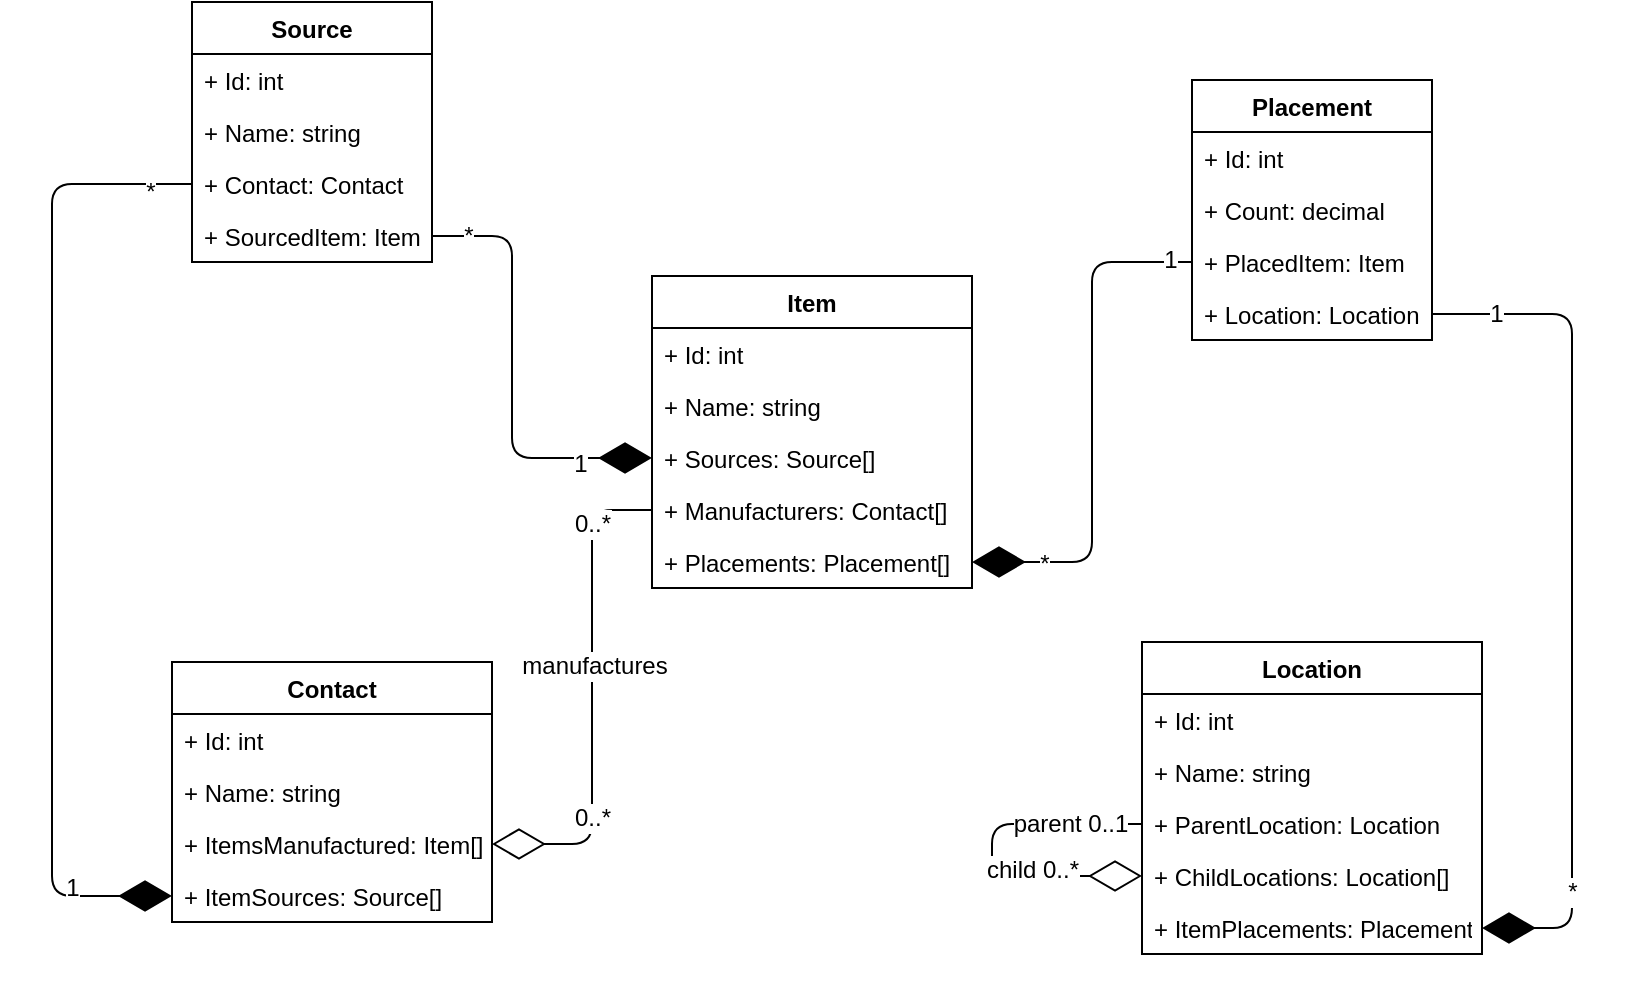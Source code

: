 <mxfile version="10.6.6" type="device"><diagram id="dRmCOfF7TgNyyGv7JTQg" name="Page-1"><mxGraphModel dx="913" dy="523" grid="1" gridSize="10" guides="1" tooltips="1" connect="1" arrows="1" fold="1" page="1" pageScale="1" pageWidth="827" pageHeight="1169" math="0" shadow="0"><root><mxCell id="0"/><mxCell id="1" parent="0"/><mxCell id="zsR_2uhxgcFaqLZp93k7-149" value="Contact" style="swimlane;fontStyle=1;align=center;verticalAlign=top;childLayout=stackLayout;horizontal=1;startSize=26;horizontalStack=0;resizeParent=1;resizeParentMax=0;resizeLast=0;collapsible=1;marginBottom=0;" vertex="1" parent="1"><mxGeometry x="90" y="381" width="160" height="130" as="geometry"/></mxCell><mxCell id="zsR_2uhxgcFaqLZp93k7-150" value="+ Id: int" style="text;strokeColor=none;fillColor=none;align=left;verticalAlign=top;spacingLeft=4;spacingRight=4;overflow=hidden;rotatable=0;points=[[0,0.5],[1,0.5]];portConstraint=eastwest;" vertex="1" parent="zsR_2uhxgcFaqLZp93k7-149"><mxGeometry y="26" width="160" height="26" as="geometry"/></mxCell><mxCell id="zsR_2uhxgcFaqLZp93k7-151" value="+ Name: string" style="text;strokeColor=none;fillColor=none;align=left;verticalAlign=top;spacingLeft=4;spacingRight=4;overflow=hidden;rotatable=0;points=[[0,0.5],[1,0.5]];portConstraint=eastwest;" vertex="1" parent="zsR_2uhxgcFaqLZp93k7-149"><mxGeometry y="52" width="160" height="26" as="geometry"/></mxCell><mxCell id="zsR_2uhxgcFaqLZp93k7-152" value="+ ItemsManufactured: Item[]" style="text;strokeColor=none;fillColor=none;align=left;verticalAlign=top;spacingLeft=4;spacingRight=4;overflow=hidden;rotatable=0;points=[[0,0.5],[1,0.5]];portConstraint=eastwest;" vertex="1" parent="zsR_2uhxgcFaqLZp93k7-149"><mxGeometry y="78" width="160" height="26" as="geometry"/></mxCell><mxCell id="zsR_2uhxgcFaqLZp93k7-153" value="+ ItemSources: Source[]" style="text;strokeColor=none;fillColor=none;align=left;verticalAlign=top;spacingLeft=4;spacingRight=4;overflow=hidden;rotatable=0;points=[[0,0.5],[1,0.5]];portConstraint=eastwest;" vertex="1" parent="zsR_2uhxgcFaqLZp93k7-149"><mxGeometry y="104" width="160" height="26" as="geometry"/></mxCell><mxCell id="zsR_2uhxgcFaqLZp93k7-154" value="Item" style="swimlane;fontStyle=1;align=center;verticalAlign=top;childLayout=stackLayout;horizontal=1;startSize=26;horizontalStack=0;resizeParent=1;resizeParentMax=0;resizeLast=0;collapsible=1;marginBottom=0;" vertex="1" parent="1"><mxGeometry x="330" y="188" width="160" height="156" as="geometry"/></mxCell><mxCell id="zsR_2uhxgcFaqLZp93k7-155" value="+ Id: int" style="text;strokeColor=none;fillColor=none;align=left;verticalAlign=top;spacingLeft=4;spacingRight=4;overflow=hidden;rotatable=0;points=[[0,0.5],[1,0.5]];portConstraint=eastwest;" vertex="1" parent="zsR_2uhxgcFaqLZp93k7-154"><mxGeometry y="26" width="160" height="26" as="geometry"/></mxCell><mxCell id="zsR_2uhxgcFaqLZp93k7-156" value="+ Name: string" style="text;strokeColor=none;fillColor=none;align=left;verticalAlign=top;spacingLeft=4;spacingRight=4;overflow=hidden;rotatable=0;points=[[0,0.5],[1,0.5]];portConstraint=eastwest;" vertex="1" parent="zsR_2uhxgcFaqLZp93k7-154"><mxGeometry y="52" width="160" height="26" as="geometry"/></mxCell><mxCell id="zsR_2uhxgcFaqLZp93k7-157" value="+ Sources: Source[]" style="text;strokeColor=none;fillColor=none;align=left;verticalAlign=top;spacingLeft=4;spacingRight=4;overflow=hidden;rotatable=0;points=[[0,0.5],[1,0.5]];portConstraint=eastwest;" vertex="1" parent="zsR_2uhxgcFaqLZp93k7-154"><mxGeometry y="78" width="160" height="26" as="geometry"/></mxCell><mxCell id="zsR_2uhxgcFaqLZp93k7-158" value="+ Manufacturers: Contact[]" style="text;strokeColor=none;fillColor=none;align=left;verticalAlign=top;spacingLeft=4;spacingRight=4;overflow=hidden;rotatable=0;points=[[0,0.5],[1,0.5]];portConstraint=eastwest;" vertex="1" parent="zsR_2uhxgcFaqLZp93k7-154"><mxGeometry y="104" width="160" height="26" as="geometry"/></mxCell><mxCell id="zsR_2uhxgcFaqLZp93k7-159" value="+ Placements: Placement[]" style="text;strokeColor=none;fillColor=none;align=left;verticalAlign=top;spacingLeft=4;spacingRight=4;overflow=hidden;rotatable=0;points=[[0,0.5],[1,0.5]];portConstraint=eastwest;" vertex="1" parent="zsR_2uhxgcFaqLZp93k7-154"><mxGeometry y="130" width="160" height="26" as="geometry"/></mxCell><mxCell id="zsR_2uhxgcFaqLZp93k7-160" value="Location" style="swimlane;fontStyle=1;align=center;verticalAlign=top;childLayout=stackLayout;horizontal=1;startSize=26;horizontalStack=0;resizeParent=1;resizeParentMax=0;resizeLast=0;collapsible=1;marginBottom=0;" vertex="1" parent="1"><mxGeometry x="575" y="371" width="170" height="156" as="geometry"/></mxCell><mxCell id="zsR_2uhxgcFaqLZp93k7-161" value="+ Id: int" style="text;strokeColor=none;fillColor=none;align=left;verticalAlign=top;spacingLeft=4;spacingRight=4;overflow=hidden;rotatable=0;points=[[0,0.5],[1,0.5]];portConstraint=eastwest;" vertex="1" parent="zsR_2uhxgcFaqLZp93k7-160"><mxGeometry y="26" width="170" height="26" as="geometry"/></mxCell><mxCell id="zsR_2uhxgcFaqLZp93k7-162" value="+ Name: string" style="text;strokeColor=none;fillColor=none;align=left;verticalAlign=top;spacingLeft=4;spacingRight=4;overflow=hidden;rotatable=0;points=[[0,0.5],[1,0.5]];portConstraint=eastwest;" vertex="1" parent="zsR_2uhxgcFaqLZp93k7-160"><mxGeometry y="52" width="170" height="26" as="geometry"/></mxCell><mxCell id="zsR_2uhxgcFaqLZp93k7-163" value="+ ParentLocation: Location" style="text;strokeColor=none;fillColor=none;align=left;verticalAlign=top;spacingLeft=4;spacingRight=4;overflow=hidden;rotatable=0;points=[[0,0.5],[1,0.5]];portConstraint=eastwest;" vertex="1" parent="zsR_2uhxgcFaqLZp93k7-160"><mxGeometry y="78" width="170" height="26" as="geometry"/></mxCell><mxCell id="zsR_2uhxgcFaqLZp93k7-164" value="+ ChildLocations: Location[]" style="text;strokeColor=none;fillColor=none;align=left;verticalAlign=top;spacingLeft=4;spacingRight=4;overflow=hidden;rotatable=0;points=[[0,0.5],[1,0.5]];portConstraint=eastwest;" vertex="1" parent="zsR_2uhxgcFaqLZp93k7-160"><mxGeometry y="104" width="170" height="26" as="geometry"/></mxCell><mxCell id="zsR_2uhxgcFaqLZp93k7-165" value="+ ItemPlacements: Placement[]" style="text;strokeColor=none;fillColor=none;align=left;verticalAlign=top;spacingLeft=4;spacingRight=4;overflow=hidden;rotatable=0;points=[[0,0.5],[1,0.5]];portConstraint=eastwest;" vertex="1" parent="zsR_2uhxgcFaqLZp93k7-160"><mxGeometry y="130" width="170" height="26" as="geometry"/></mxCell><mxCell id="zsR_2uhxgcFaqLZp93k7-166" value="" style="endArrow=diamondThin;endFill=0;endSize=24;html=1;entryX=0;entryY=0.5;entryDx=0;entryDy=0;exitX=0;exitY=0.5;exitDx=0;exitDy=0;" edge="1" parent="zsR_2uhxgcFaqLZp93k7-160" source="zsR_2uhxgcFaqLZp93k7-163" target="zsR_2uhxgcFaqLZp93k7-164"><mxGeometry width="160" relative="1" as="geometry"><mxPoint x="-255" y="50" as="sourcePoint"/><mxPoint x="15" y="-40" as="targetPoint"/><Array as="points"><mxPoint x="-75" y="91"/><mxPoint x="-75" y="117"/></Array></mxGeometry></mxCell><mxCell id="zsR_2uhxgcFaqLZp93k7-167" value="parent 0..1" style="text;html=1;resizable=0;points=[];align=center;verticalAlign=middle;labelBackgroundColor=#ffffff;" vertex="1" connectable="0" parent="zsR_2uhxgcFaqLZp93k7-166"><mxGeometry x="-0.826" y="-1" relative="1" as="geometry"><mxPoint x="-20.5" y="1" as="offset"/></mxGeometry></mxCell><mxCell id="zsR_2uhxgcFaqLZp93k7-168" value="child 0..*" style="text;html=1;resizable=0;points=[];align=center;verticalAlign=middle;labelBackgroundColor=#ffffff;" vertex="1" connectable="0" parent="zsR_2uhxgcFaqLZp93k7-166"><mxGeometry x="0.307" y="1" relative="1" as="geometry"><mxPoint x="6" y="-2" as="offset"/></mxGeometry></mxCell><mxCell id="zsR_2uhxgcFaqLZp93k7-169" value="Placement" style="swimlane;fontStyle=1;align=center;verticalAlign=top;childLayout=stackLayout;horizontal=1;startSize=26;horizontalStack=0;resizeParent=1;resizeParentMax=0;resizeLast=0;collapsible=1;marginBottom=0;" vertex="1" parent="1"><mxGeometry x="600" y="90" width="120" height="130" as="geometry"/></mxCell><mxCell id="zsR_2uhxgcFaqLZp93k7-170" value="+ Id: int" style="text;strokeColor=none;fillColor=none;align=left;verticalAlign=top;spacingLeft=4;spacingRight=4;overflow=hidden;rotatable=0;points=[[0,0.5],[1,0.5]];portConstraint=eastwest;" vertex="1" parent="zsR_2uhxgcFaqLZp93k7-169"><mxGeometry y="26" width="120" height="26" as="geometry"/></mxCell><mxCell id="zsR_2uhxgcFaqLZp93k7-171" value="+ Count: decimal" style="text;strokeColor=none;fillColor=none;align=left;verticalAlign=top;spacingLeft=4;spacingRight=4;overflow=hidden;rotatable=0;points=[[0,0.5],[1,0.5]];portConstraint=eastwest;" vertex="1" parent="zsR_2uhxgcFaqLZp93k7-169"><mxGeometry y="52" width="120" height="26" as="geometry"/></mxCell><mxCell id="zsR_2uhxgcFaqLZp93k7-172" value="+ PlacedItem: Item" style="text;strokeColor=none;fillColor=none;align=left;verticalAlign=top;spacingLeft=4;spacingRight=4;overflow=hidden;rotatable=0;points=[[0,0.5],[1,0.5]];portConstraint=eastwest;" vertex="1" parent="zsR_2uhxgcFaqLZp93k7-169"><mxGeometry y="78" width="120" height="26" as="geometry"/></mxCell><mxCell id="zsR_2uhxgcFaqLZp93k7-173" value="+ Location: Location" style="text;strokeColor=none;fillColor=none;align=left;verticalAlign=top;spacingLeft=4;spacingRight=4;overflow=hidden;rotatable=0;points=[[0,0.5],[1,0.5]];portConstraint=eastwest;" vertex="1" parent="zsR_2uhxgcFaqLZp93k7-169"><mxGeometry y="104" width="120" height="26" as="geometry"/></mxCell><mxCell id="zsR_2uhxgcFaqLZp93k7-174" value="Source" style="swimlane;fontStyle=1;align=center;verticalAlign=top;childLayout=stackLayout;horizontal=1;startSize=26;horizontalStack=0;resizeParent=1;resizeParentMax=0;resizeLast=0;collapsible=1;marginBottom=0;" vertex="1" parent="1"><mxGeometry x="100" y="51" width="120" height="130" as="geometry"/></mxCell><mxCell id="zsR_2uhxgcFaqLZp93k7-175" value="+ Id: int" style="text;strokeColor=none;fillColor=none;align=left;verticalAlign=top;spacingLeft=4;spacingRight=4;overflow=hidden;rotatable=0;points=[[0,0.5],[1,0.5]];portConstraint=eastwest;" vertex="1" parent="zsR_2uhxgcFaqLZp93k7-174"><mxGeometry y="26" width="120" height="26" as="geometry"/></mxCell><mxCell id="zsR_2uhxgcFaqLZp93k7-176" value="+ Name: string" style="text;strokeColor=none;fillColor=none;align=left;verticalAlign=top;spacingLeft=4;spacingRight=4;overflow=hidden;rotatable=0;points=[[0,0.5],[1,0.5]];portConstraint=eastwest;" vertex="1" parent="zsR_2uhxgcFaqLZp93k7-174"><mxGeometry y="52" width="120" height="26" as="geometry"/></mxCell><mxCell id="zsR_2uhxgcFaqLZp93k7-177" value="+ Contact: Contact" style="text;strokeColor=none;fillColor=none;align=left;verticalAlign=top;spacingLeft=4;spacingRight=4;overflow=hidden;rotatable=0;points=[[0,0.5],[1,0.5]];portConstraint=eastwest;" vertex="1" parent="zsR_2uhxgcFaqLZp93k7-174"><mxGeometry y="78" width="120" height="26" as="geometry"/></mxCell><mxCell id="zsR_2uhxgcFaqLZp93k7-178" value="+ SourcedItem: Item" style="text;strokeColor=none;fillColor=none;align=left;verticalAlign=top;spacingLeft=4;spacingRight=4;overflow=hidden;rotatable=0;points=[[0,0.5],[1,0.5]];portConstraint=eastwest;" vertex="1" parent="zsR_2uhxgcFaqLZp93k7-174"><mxGeometry y="104" width="120" height="26" as="geometry"/></mxCell><mxCell id="zsR_2uhxgcFaqLZp93k7-179" value="" style="endArrow=diamondThin;endFill=1;endSize=24;html=1;entryX=1;entryY=0.5;entryDx=0;entryDy=0;exitX=0;exitY=0.5;exitDx=0;exitDy=0;" edge="1" parent="1" source="zsR_2uhxgcFaqLZp93k7-172" target="zsR_2uhxgcFaqLZp93k7-159"><mxGeometry width="160" relative="1" as="geometry"><mxPoint x="601" y="105" as="sourcePoint"/><mxPoint x="470" y="31" as="targetPoint"/><Array as="points"><mxPoint x="550" y="181"/><mxPoint x="550" y="331"/></Array></mxGeometry></mxCell><mxCell id="zsR_2uhxgcFaqLZp93k7-180" value="1" style="text;html=1;resizable=0;points=[];align=center;verticalAlign=middle;labelBackgroundColor=#ffffff;" vertex="1" connectable="0" parent="zsR_2uhxgcFaqLZp93k7-179"><mxGeometry x="-0.913" y="-1" relative="1" as="geometry"><mxPoint as="offset"/></mxGeometry></mxCell><mxCell id="zsR_2uhxgcFaqLZp93k7-181" value="*" style="text;html=1;resizable=0;points=[];align=center;verticalAlign=middle;labelBackgroundColor=#ffffff;" vertex="1" connectable="0" parent="zsR_2uhxgcFaqLZp93k7-179"><mxGeometry x="0.722" y="1" relative="1" as="geometry"><mxPoint as="offset"/></mxGeometry></mxCell><mxCell id="zsR_2uhxgcFaqLZp93k7-182" value="" style="endArrow=none;endFill=0;endSize=24;html=1;exitX=1;exitY=0.5;exitDx=0;exitDy=0;entryX=0;entryY=0.5;entryDx=0;entryDy=0;startArrow=diamondThin;startFill=0;startSize=24;" edge="1" parent="1" source="zsR_2uhxgcFaqLZp93k7-152" target="zsR_2uhxgcFaqLZp93k7-158"><mxGeometry width="160" relative="1" as="geometry"><mxPoint x="300" y="419.5" as="sourcePoint"/><mxPoint x="460" y="419.5" as="targetPoint"/><Array as="points"><mxPoint x="300" y="472"/><mxPoint x="300" y="305"/></Array></mxGeometry></mxCell><mxCell id="zsR_2uhxgcFaqLZp93k7-183" value="0..*" style="text;html=1;resizable=0;points=[];align=center;verticalAlign=middle;labelBackgroundColor=#ffffff;" vertex="1" connectable="0" parent="zsR_2uhxgcFaqLZp93k7-182"><mxGeometry x="-0.783" y="-1" relative="1" as="geometry"><mxPoint x="23" y="-14" as="offset"/></mxGeometry></mxCell><mxCell id="zsR_2uhxgcFaqLZp93k7-184" value="0..*" style="text;html=1;resizable=0;points=[];align=center;verticalAlign=middle;labelBackgroundColor=#ffffff;" vertex="1" connectable="0" parent="zsR_2uhxgcFaqLZp93k7-182"><mxGeometry x="0.677" y="1" relative="1" as="geometry"><mxPoint x="1" y="-3" as="offset"/></mxGeometry></mxCell><mxCell id="zsR_2uhxgcFaqLZp93k7-185" value="manufactures" style="text;html=1;resizable=0;points=[];align=center;verticalAlign=middle;labelBackgroundColor=#ffffff;" vertex="1" connectable="0" parent="zsR_2uhxgcFaqLZp93k7-182"><mxGeometry x="0.13" y="-1" relative="1" as="geometry"><mxPoint as="offset"/></mxGeometry></mxCell><mxCell id="zsR_2uhxgcFaqLZp93k7-186" value="" style="endArrow=diamondThin;endFill=1;endSize=24;html=1;entryX=0;entryY=0.5;entryDx=0;entryDy=0;exitX=0;exitY=0.5;exitDx=0;exitDy=0;" edge="1" parent="1" source="zsR_2uhxgcFaqLZp93k7-177" target="zsR_2uhxgcFaqLZp93k7-153"><mxGeometry width="160" relative="1" as="geometry"><mxPoint x="110" y="261" as="sourcePoint"/><mxPoint x="200" y="251" as="targetPoint"/><Array as="points"><mxPoint x="30" y="142"/><mxPoint x="30" y="281"/><mxPoint x="30" y="498"/></Array></mxGeometry></mxCell><mxCell id="zsR_2uhxgcFaqLZp93k7-187" value="*" style="text;html=1;resizable=0;points=[];align=center;verticalAlign=middle;labelBackgroundColor=#ffffff;" vertex="1" connectable="0" parent="zsR_2uhxgcFaqLZp93k7-186"><mxGeometry x="-0.913" y="4" relative="1" as="geometry"><mxPoint as="offset"/></mxGeometry></mxCell><mxCell id="zsR_2uhxgcFaqLZp93k7-188" value="1" style="text;html=1;resizable=0;points=[];align=center;verticalAlign=middle;labelBackgroundColor=#ffffff;" vertex="1" connectable="0" parent="zsR_2uhxgcFaqLZp93k7-186"><mxGeometry x="0.793" y="4" relative="1" as="geometry"><mxPoint as="offset"/></mxGeometry></mxCell><mxCell id="zsR_2uhxgcFaqLZp93k7-189" value="" style="endArrow=diamondThin;endFill=1;endSize=24;html=1;entryX=0;entryY=0.5;entryDx=0;entryDy=0;exitX=1;exitY=0.5;exitDx=0;exitDy=0;" edge="1" parent="1" source="zsR_2uhxgcFaqLZp93k7-178" target="zsR_2uhxgcFaqLZp93k7-157"><mxGeometry width="160" relative="1" as="geometry"><mxPoint x="250" y="81" as="sourcePoint"/><mxPoint x="410" y="81" as="targetPoint"/><Array as="points"><mxPoint x="260" y="168"/><mxPoint x="260" y="279"/></Array></mxGeometry></mxCell><mxCell id="zsR_2uhxgcFaqLZp93k7-190" value="*" style="text;html=1;resizable=0;points=[];align=center;verticalAlign=middle;labelBackgroundColor=#ffffff;" vertex="1" connectable="0" parent="zsR_2uhxgcFaqLZp93k7-189"><mxGeometry x="-0.842" relative="1" as="geometry"><mxPoint as="offset"/></mxGeometry></mxCell><mxCell id="zsR_2uhxgcFaqLZp93k7-191" value="1" style="text;html=1;resizable=0;points=[];align=center;verticalAlign=middle;labelBackgroundColor=#ffffff;" vertex="1" connectable="0" parent="zsR_2uhxgcFaqLZp93k7-189"><mxGeometry x="0.676" y="-3" relative="1" as="geometry"><mxPoint as="offset"/></mxGeometry></mxCell><mxCell id="zsR_2uhxgcFaqLZp93k7-192" value="" style="endArrow=diamondThin;endFill=1;endSize=24;html=1;entryX=1;entryY=0.5;entryDx=0;entryDy=0;exitX=1;exitY=0.5;exitDx=0;exitDy=0;" edge="1" parent="1" source="zsR_2uhxgcFaqLZp93k7-173" target="zsR_2uhxgcFaqLZp93k7-165"><mxGeometry width="160" relative="1" as="geometry"><mxPoint x="630" y="281" as="sourcePoint"/><mxPoint x="790" y="281" as="targetPoint"/><Array as="points"><mxPoint x="790" y="207"/><mxPoint x="790" y="514"/></Array></mxGeometry></mxCell><mxCell id="zsR_2uhxgcFaqLZp93k7-193" value="1" style="text;html=1;resizable=0;points=[];align=center;verticalAlign=middle;labelBackgroundColor=#ffffff;" vertex="1" connectable="0" parent="zsR_2uhxgcFaqLZp93k7-192"><mxGeometry x="-0.85" relative="1" as="geometry"><mxPoint as="offset"/></mxGeometry></mxCell><mxCell id="zsR_2uhxgcFaqLZp93k7-194" value="*" style="text;html=1;resizable=0;points=[];align=center;verticalAlign=middle;labelBackgroundColor=#ffffff;" vertex="1" connectable="0" parent="zsR_2uhxgcFaqLZp93k7-192"><mxGeometry x="0.43" y="-2" relative="1" as="geometry"><mxPoint x="2" y="57.5" as="offset"/></mxGeometry></mxCell></root></mxGraphModel></diagram></mxfile>